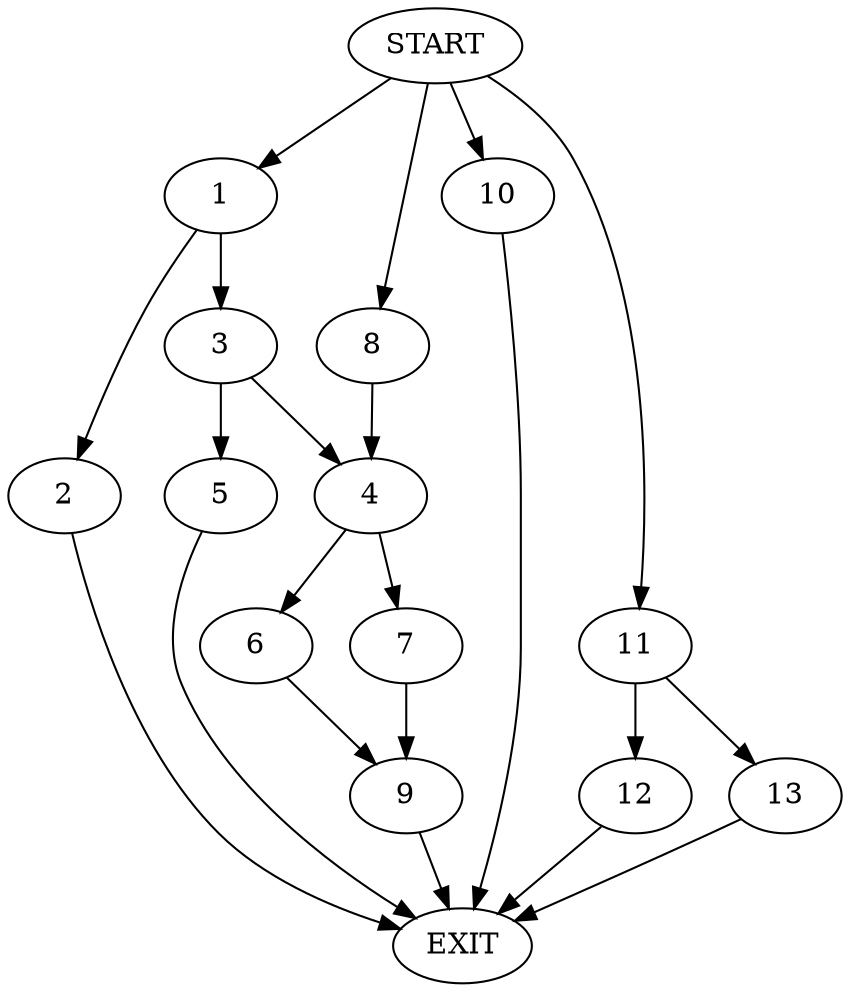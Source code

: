 digraph {
0 [label="START"]
14 [label="EXIT"]
0 -> 1
1 -> 2
1 -> 3
2 -> 14
3 -> 4
3 -> 5
4 -> 6
4 -> 7
5 -> 14
0 -> 8
8 -> 4
7 -> 9
6 -> 9
9 -> 14
0 -> 10
10 -> 14
0 -> 11
11 -> 12
11 -> 13
12 -> 14
13 -> 14
}
